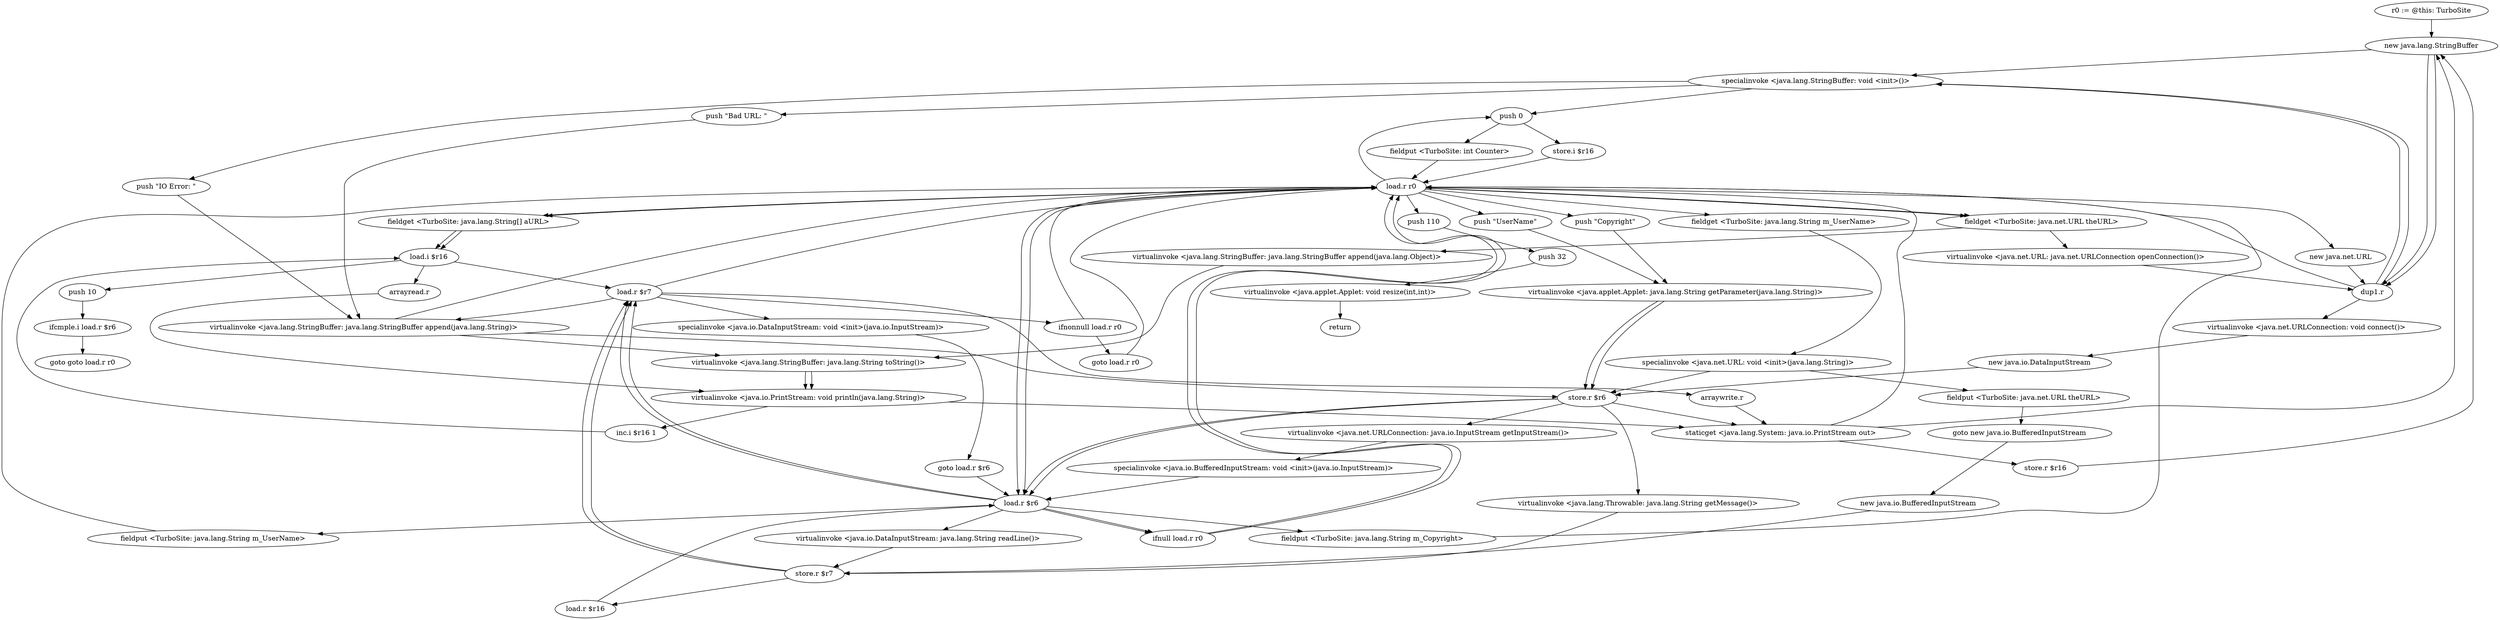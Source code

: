 digraph "" {
    "r0 := @this: TurboSite"
    "new java.lang.StringBuffer"
    "r0 := @this: TurboSite"->"new java.lang.StringBuffer";
    "specialinvoke <java.lang.StringBuffer: void <init>()>"
    "new java.lang.StringBuffer"->"specialinvoke <java.lang.StringBuffer: void <init>()>";
    "push 0"
    "specialinvoke <java.lang.StringBuffer: void <init>()>"->"push 0";
    "store.i $r16"
    "push 0"->"store.i $r16";
    "load.r r0"
    "store.i $r16"->"load.r r0";
    "load.r r0"->"push 0";
    "fieldput <TurboSite: int Counter>"
    "push 0"->"fieldput <TurboSite: int Counter>";
    "fieldput <TurboSite: int Counter>"->"load.r r0";
    "push \"Copyright\""
    "load.r r0"->"push \"Copyright\"";
    "virtualinvoke <java.applet.Applet: java.lang.String getParameter(java.lang.String)>"
    "push \"Copyright\""->"virtualinvoke <java.applet.Applet: java.lang.String getParameter(java.lang.String)>";
    "store.r $r6"
    "virtualinvoke <java.applet.Applet: java.lang.String getParameter(java.lang.String)>"->"store.r $r6";
    "load.r $r6"
    "store.r $r6"->"load.r $r6";
    "ifnull load.r r0"
    "load.r $r6"->"ifnull load.r r0";
    "ifnull load.r r0"->"load.r r0";
    "load.r r0"->"load.r $r6";
    "fieldput <TurboSite: java.lang.String m_Copyright>"
    "load.r $r6"->"fieldput <TurboSite: java.lang.String m_Copyright>";
    "fieldput <TurboSite: java.lang.String m_Copyright>"->"load.r r0";
    "push \"UserName\""
    "load.r r0"->"push \"UserName\"";
    "push \"UserName\""->"virtualinvoke <java.applet.Applet: java.lang.String getParameter(java.lang.String)>";
    "virtualinvoke <java.applet.Applet: java.lang.String getParameter(java.lang.String)>"->"store.r $r6";
    "store.r $r6"->"load.r $r6";
    "load.r $r6"->"ifnull load.r r0";
    "ifnull load.r r0"->"load.r r0";
    "load.r r0"->"load.r $r6";
    "fieldput <TurboSite: java.lang.String m_UserName>"
    "load.r $r6"->"fieldput <TurboSite: java.lang.String m_UserName>";
    "fieldput <TurboSite: java.lang.String m_UserName>"->"load.r r0";
    "new java.net.URL"
    "load.r r0"->"new java.net.URL";
    "dup1.r"
    "new java.net.URL"->"dup1.r";
    "dup1.r"->"load.r r0";
    "fieldget <TurboSite: java.lang.String m_UserName>"
    "load.r r0"->"fieldget <TurboSite: java.lang.String m_UserName>";
    "specialinvoke <java.net.URL: void <init>(java.lang.String)>"
    "fieldget <TurboSite: java.lang.String m_UserName>"->"specialinvoke <java.net.URL: void <init>(java.lang.String)>";
    "fieldput <TurboSite: java.net.URL theURL>"
    "specialinvoke <java.net.URL: void <init>(java.lang.String)>"->"fieldput <TurboSite: java.net.URL theURL>";
    "goto new java.io.BufferedInputStream"
    "fieldput <TurboSite: java.net.URL theURL>"->"goto new java.io.BufferedInputStream";
    "new java.io.BufferedInputStream"
    "goto new java.io.BufferedInputStream"->"new java.io.BufferedInputStream";
    "store.r $r7"
    "new java.io.BufferedInputStream"->"store.r $r7";
    "load.r $r7"
    "store.r $r7"->"load.r $r7";
    "load.r $r7"->"load.r r0";
    "fieldget <TurboSite: java.net.URL theURL>"
    "load.r r0"->"fieldget <TurboSite: java.net.URL theURL>";
    "virtualinvoke <java.net.URL: java.net.URLConnection openConnection()>"
    "fieldget <TurboSite: java.net.URL theURL>"->"virtualinvoke <java.net.URL: java.net.URLConnection openConnection()>";
    "virtualinvoke <java.net.URL: java.net.URLConnection openConnection()>"->"dup1.r";
    "virtualinvoke <java.net.URLConnection: void connect()>"
    "dup1.r"->"virtualinvoke <java.net.URLConnection: void connect()>";
    "new java.io.DataInputStream"
    "virtualinvoke <java.net.URLConnection: void connect()>"->"new java.io.DataInputStream";
    "new java.io.DataInputStream"->"store.r $r6";
    "virtualinvoke <java.net.URLConnection: java.io.InputStream getInputStream()>"
    "store.r $r6"->"virtualinvoke <java.net.URLConnection: java.io.InputStream getInputStream()>";
    "specialinvoke <java.io.BufferedInputStream: void <init>(java.io.InputStream)>"
    "virtualinvoke <java.net.URLConnection: java.io.InputStream getInputStream()>"->"specialinvoke <java.io.BufferedInputStream: void <init>(java.io.InputStream)>";
    "specialinvoke <java.io.BufferedInputStream: void <init>(java.io.InputStream)>"->"load.r $r6";
    "load.r $r6"->"load.r $r7";
    "specialinvoke <java.io.DataInputStream: void <init>(java.io.InputStream)>"
    "load.r $r7"->"specialinvoke <java.io.DataInputStream: void <init>(java.io.InputStream)>";
    "goto load.r $r6"
    "specialinvoke <java.io.DataInputStream: void <init>(java.io.InputStream)>"->"goto load.r $r6";
    "goto load.r $r6"->"load.r $r6";
    "virtualinvoke <java.io.DataInputStream: java.lang.String readLine()>"
    "load.r $r6"->"virtualinvoke <java.io.DataInputStream: java.lang.String readLine()>";
    "virtualinvoke <java.io.DataInputStream: java.lang.String readLine()>"->"store.r $r7";
    "store.r $r7"->"load.r $r7";
    "ifnonnull load.r r0"
    "load.r $r7"->"ifnonnull load.r r0";
    "goto load.r r0"
    "ifnonnull load.r r0"->"goto load.r r0";
    "goto load.r r0"->"load.r r0";
    "push 110"
    "load.r r0"->"push 110";
    "push 32"
    "push 110"->"push 32";
    "virtualinvoke <java.applet.Applet: void resize(int,int)>"
    "push 32"->"virtualinvoke <java.applet.Applet: void resize(int,int)>";
    "return"
    "virtualinvoke <java.applet.Applet: void resize(int,int)>"->"return";
    "ifnonnull load.r r0"->"load.r r0";
    "fieldget <TurboSite: java.lang.String[] aURL>"
    "load.r r0"->"fieldget <TurboSite: java.lang.String[] aURL>";
    "load.i $r16"
    "fieldget <TurboSite: java.lang.String[] aURL>"->"load.i $r16";
    "load.i $r16"->"load.r $r7";
    "arraywrite.r"
    "load.r $r7"->"arraywrite.r";
    "staticget <java.lang.System: java.io.PrintStream out>"
    "arraywrite.r"->"staticget <java.lang.System: java.io.PrintStream out>";
    "staticget <java.lang.System: java.io.PrintStream out>"->"load.r r0";
    "load.r r0"->"fieldget <TurboSite: java.lang.String[] aURL>";
    "fieldget <TurboSite: java.lang.String[] aURL>"->"load.i $r16";
    "arrayread.r"
    "load.i $r16"->"arrayread.r";
    "virtualinvoke <java.io.PrintStream: void println(java.lang.String)>"
    "arrayread.r"->"virtualinvoke <java.io.PrintStream: void println(java.lang.String)>";
    "inc.i $r16 1"
    "virtualinvoke <java.io.PrintStream: void println(java.lang.String)>"->"inc.i $r16 1";
    "inc.i $r16 1"->"load.i $r16";
    "push 10"
    "load.i $r16"->"push 10";
    "ifcmple.i load.r $r6"
    "push 10"->"ifcmple.i load.r $r6";
    "goto goto load.r r0"
    "ifcmple.i load.r $r6"->"goto goto load.r r0";
    "virtualinvoke <java.io.PrintStream: void println(java.lang.String)>"->"staticget <java.lang.System: java.io.PrintStream out>";
    "store.r $r16"
    "staticget <java.lang.System: java.io.PrintStream out>"->"store.r $r16";
    "store.r $r16"->"new java.lang.StringBuffer";
    "new java.lang.StringBuffer"->"dup1.r";
    "dup1.r"->"specialinvoke <java.lang.StringBuffer: void <init>()>";
    "push \"IO Error: \""
    "specialinvoke <java.lang.StringBuffer: void <init>()>"->"push \"IO Error: \"";
    "virtualinvoke <java.lang.StringBuffer: java.lang.StringBuffer append(java.lang.String)>"
    "push \"IO Error: \""->"virtualinvoke <java.lang.StringBuffer: java.lang.StringBuffer append(java.lang.String)>";
    "virtualinvoke <java.lang.StringBuffer: java.lang.StringBuffer append(java.lang.String)>"->"store.r $r6";
    "virtualinvoke <java.lang.Throwable: java.lang.String getMessage()>"
    "store.r $r6"->"virtualinvoke <java.lang.Throwable: java.lang.String getMessage()>";
    "virtualinvoke <java.lang.Throwable: java.lang.String getMessage()>"->"store.r $r7";
    "load.r $r16"
    "store.r $r7"->"load.r $r16";
    "load.r $r16"->"load.r $r6";
    "load.r $r6"->"load.r $r7";
    "load.r $r7"->"virtualinvoke <java.lang.StringBuffer: java.lang.StringBuffer append(java.lang.String)>";
    "virtualinvoke <java.lang.StringBuffer: java.lang.String toString()>"
    "virtualinvoke <java.lang.StringBuffer: java.lang.StringBuffer append(java.lang.String)>"->"virtualinvoke <java.lang.StringBuffer: java.lang.String toString()>";
    "virtualinvoke <java.lang.StringBuffer: java.lang.String toString()>"->"virtualinvoke <java.io.PrintStream: void println(java.lang.String)>";
    "specialinvoke <java.net.URL: void <init>(java.lang.String)>"->"store.r $r6";
    "store.r $r6"->"staticget <java.lang.System: java.io.PrintStream out>";
    "staticget <java.lang.System: java.io.PrintStream out>"->"new java.lang.StringBuffer";
    "new java.lang.StringBuffer"->"dup1.r";
    "dup1.r"->"specialinvoke <java.lang.StringBuffer: void <init>()>";
    "push \"Bad URL: \""
    "specialinvoke <java.lang.StringBuffer: void <init>()>"->"push \"Bad URL: \"";
    "push \"Bad URL: \""->"virtualinvoke <java.lang.StringBuffer: java.lang.StringBuffer append(java.lang.String)>";
    "virtualinvoke <java.lang.StringBuffer: java.lang.StringBuffer append(java.lang.String)>"->"load.r r0";
    "load.r r0"->"fieldget <TurboSite: java.net.URL theURL>";
    "virtualinvoke <java.lang.StringBuffer: java.lang.StringBuffer append(java.lang.Object)>"
    "fieldget <TurboSite: java.net.URL theURL>"->"virtualinvoke <java.lang.StringBuffer: java.lang.StringBuffer append(java.lang.Object)>";
    "virtualinvoke <java.lang.StringBuffer: java.lang.StringBuffer append(java.lang.Object)>"->"virtualinvoke <java.lang.StringBuffer: java.lang.String toString()>";
    "virtualinvoke <java.lang.StringBuffer: java.lang.String toString()>"->"virtualinvoke <java.io.PrintStream: void println(java.lang.String)>";
}
